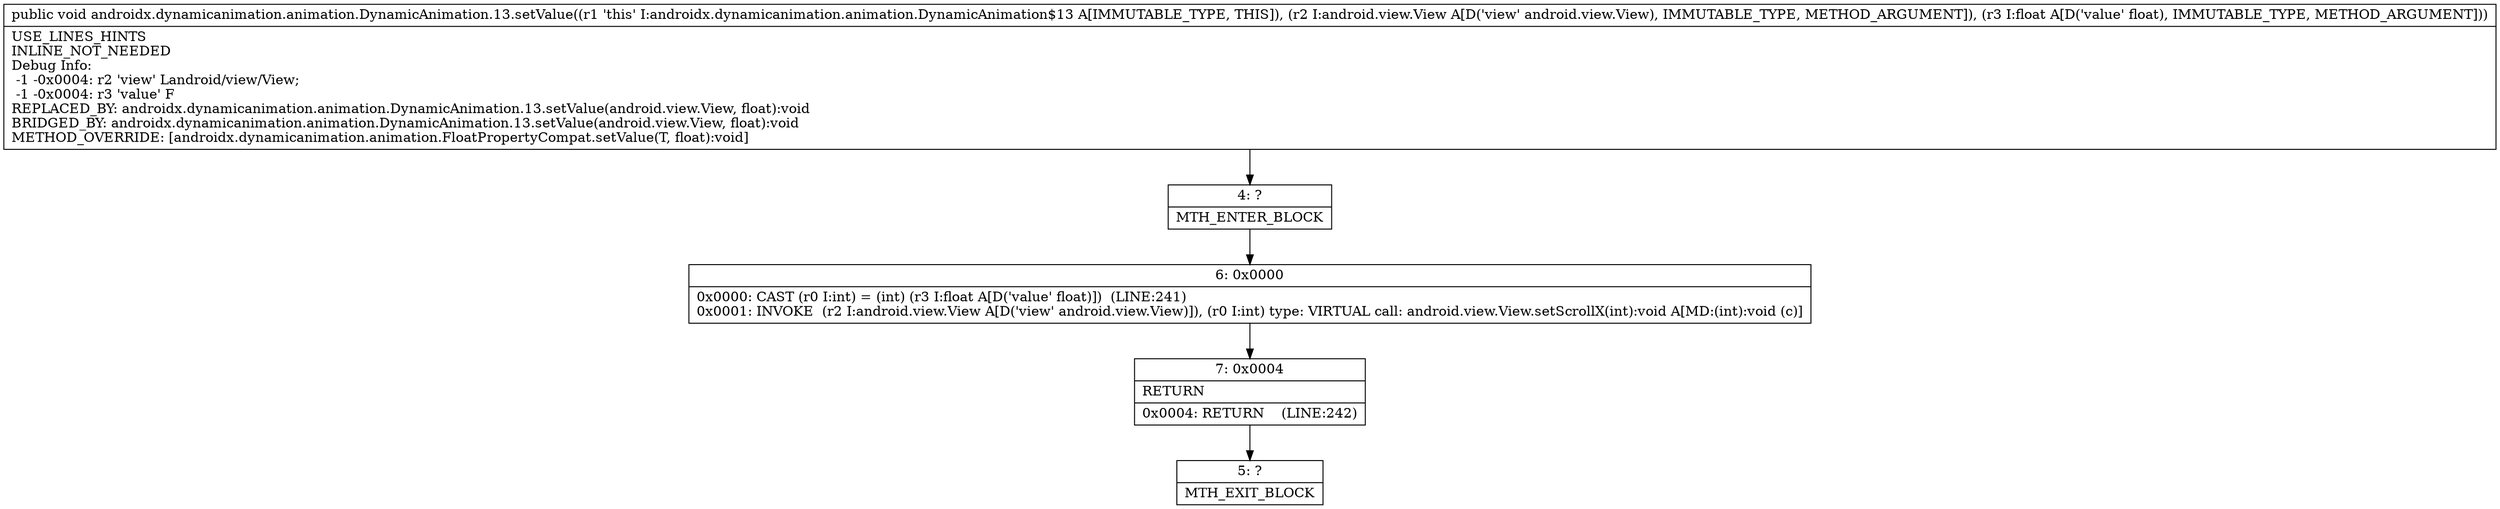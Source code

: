 digraph "CFG forandroidx.dynamicanimation.animation.DynamicAnimation.13.setValue(Landroid\/view\/View;F)V" {
Node_4 [shape=record,label="{4\:\ ?|MTH_ENTER_BLOCK\l}"];
Node_6 [shape=record,label="{6\:\ 0x0000|0x0000: CAST (r0 I:int) = (int) (r3 I:float A[D('value' float)])  (LINE:241)\l0x0001: INVOKE  (r2 I:android.view.View A[D('view' android.view.View)]), (r0 I:int) type: VIRTUAL call: android.view.View.setScrollX(int):void A[MD:(int):void (c)]\l}"];
Node_7 [shape=record,label="{7\:\ 0x0004|RETURN\l|0x0004: RETURN    (LINE:242)\l}"];
Node_5 [shape=record,label="{5\:\ ?|MTH_EXIT_BLOCK\l}"];
MethodNode[shape=record,label="{public void androidx.dynamicanimation.animation.DynamicAnimation.13.setValue((r1 'this' I:androidx.dynamicanimation.animation.DynamicAnimation$13 A[IMMUTABLE_TYPE, THIS]), (r2 I:android.view.View A[D('view' android.view.View), IMMUTABLE_TYPE, METHOD_ARGUMENT]), (r3 I:float A[D('value' float), IMMUTABLE_TYPE, METHOD_ARGUMENT]))  | USE_LINES_HINTS\lINLINE_NOT_NEEDED\lDebug Info:\l  \-1 \-0x0004: r2 'view' Landroid\/view\/View;\l  \-1 \-0x0004: r3 'value' F\lREPLACED_BY: androidx.dynamicanimation.animation.DynamicAnimation.13.setValue(android.view.View, float):void\lBRIDGED_BY: androidx.dynamicanimation.animation.DynamicAnimation.13.setValue(android.view.View, float):void\lMETHOD_OVERRIDE: [androidx.dynamicanimation.animation.FloatPropertyCompat.setValue(T, float):void]\l}"];
MethodNode -> Node_4;Node_4 -> Node_6;
Node_6 -> Node_7;
Node_7 -> Node_5;
}

